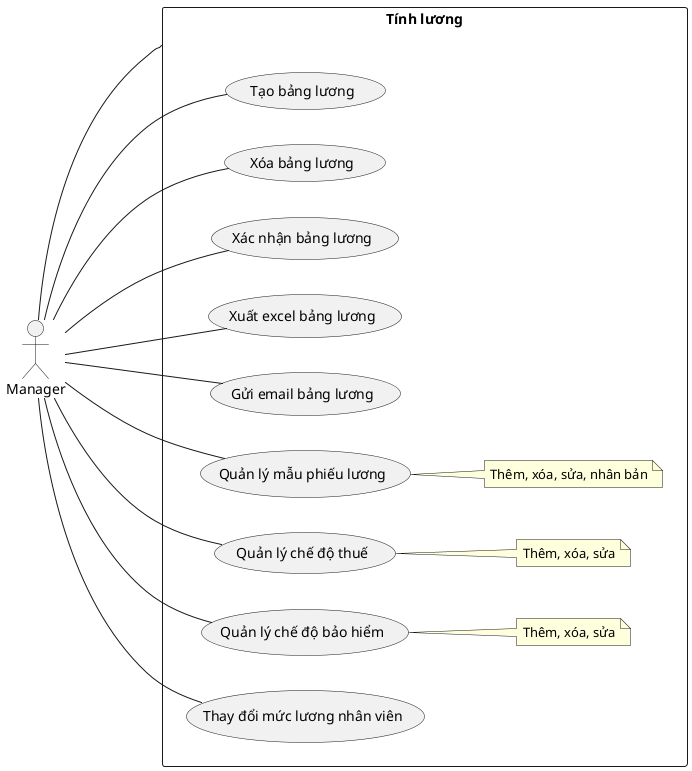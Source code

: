 @startuml "Tính lương"
left to right direction
skinparam packageStyle rectangle
actor Manager
' actor User

package "Tính lương" {
    
    Manager --- (Tạo bảng lương)
    Manager --- (Xóa bảng lương)
    Manager --- (Tính lương)
    Manager --- (Xác nhận bảng lương)
    Manager --- (Xuất excel bảng lương)
    Manager --- (Gửi email bảng lương)
    

    Manager --- (Quản lý mẫu phiếu lương)
    note right of (Quản lý mẫu phiếu lương)
        Thêm, xóa, sửa, nhân bản
    end note

    Manager --- (Quản lý chế độ thuế)
    note right of (Quản lý chế độ thuế)
        Thêm, xóa, sửa
    end note

    Manager --- (Quản lý chế độ bảo hiểm)
    note right of (Quản lý chế độ bảo hiểm)
        Thêm, xóa, sửa
    end note

    Manager --- (Thay đổi mức lương nhân viên)
}
@enduml